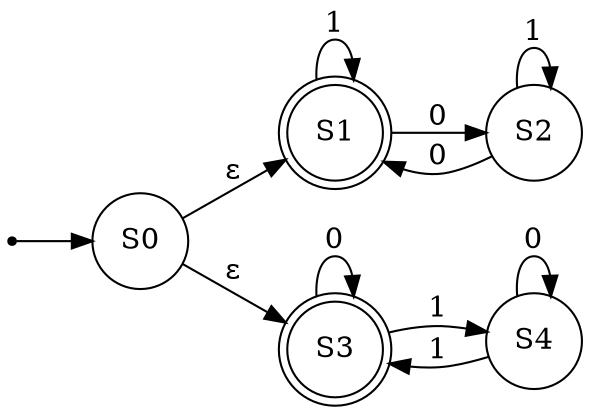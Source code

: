 strict digraph NFA {
	graph [rankdir=LR];
	node [shape=circle];
	S1	[shape=doublecircle];
	S0 -> S1	[label=ε];
	S3	[shape=doublecircle];
	S0 -> S3	[label=ε];
	S1 -> S1	[label=1];
	S1 -> S2	[label=0];
	S2 -> S1	[label=0];
	S2 -> S2	[label=1];
	S3 -> S3	[label=0];
	S3 -> S4	[label=1];
	S4 -> S3	[label=1];
	S4 -> S4	[label=0];
	null	[shape=point];
	null -> S0;
}
